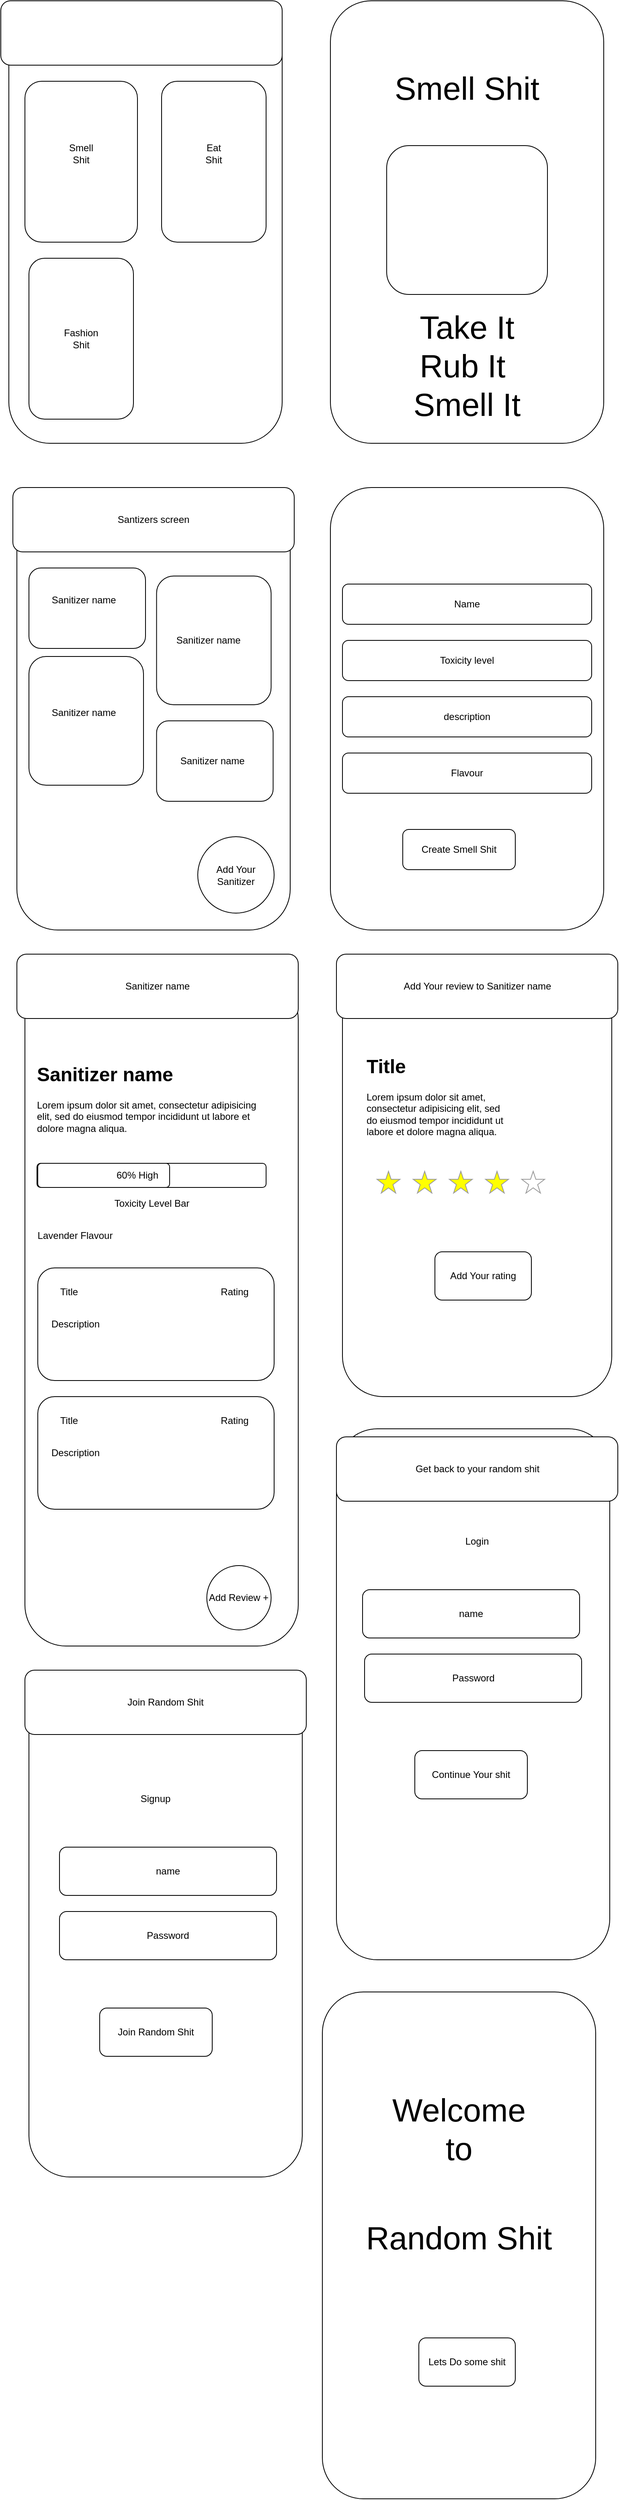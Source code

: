 <mxfile version="13.6.10" type="github"><diagram id="icwksz6A4K-p9O6UGd0l" name="Page-1"><mxGraphModel dx="1186" dy="796" grid="1" gridSize="10" guides="1" tooltips="1" connect="1" arrows="1" fold="1" page="1" pageScale="1" pageWidth="827" pageHeight="1169" math="0" shadow="0"><root><mxCell id="0"/><mxCell id="1" parent="0"/><mxCell id="0wUzJS8gDrJflzglDhJk-1" value="" style="rounded=1;whiteSpace=wrap;html=1;" vertex="1" parent="1"><mxGeometry x="30" y="35" width="340" height="550" as="geometry"/></mxCell><mxCell id="0wUzJS8gDrJflzglDhJk-2" value="" style="rounded=1;whiteSpace=wrap;html=1;" vertex="1" parent="1"><mxGeometry x="20" y="35" width="350" height="80" as="geometry"/></mxCell><mxCell id="0wUzJS8gDrJflzglDhJk-3" value="" style="rounded=1;whiteSpace=wrap;html=1;" vertex="1" parent="1"><mxGeometry x="50" y="135" width="140" height="200" as="geometry"/></mxCell><mxCell id="0wUzJS8gDrJflzglDhJk-4" value="" style="rounded=1;whiteSpace=wrap;html=1;" vertex="1" parent="1"><mxGeometry x="220" y="135" width="130" height="200" as="geometry"/></mxCell><mxCell id="0wUzJS8gDrJflzglDhJk-6" value="" style="rounded=1;whiteSpace=wrap;html=1;" vertex="1" parent="1"><mxGeometry x="55" y="355" width="130" height="200" as="geometry"/></mxCell><mxCell id="0wUzJS8gDrJflzglDhJk-7" value="Smell Shit" style="text;html=1;strokeColor=none;fillColor=none;align=center;verticalAlign=middle;whiteSpace=wrap;rounded=0;" vertex="1" parent="1"><mxGeometry x="100" y="215" width="40" height="20" as="geometry"/></mxCell><mxCell id="0wUzJS8gDrJflzglDhJk-8" value="Eat Shit" style="text;html=1;strokeColor=none;fillColor=none;align=center;verticalAlign=middle;whiteSpace=wrap;rounded=0;" vertex="1" parent="1"><mxGeometry x="265" y="215" width="40" height="20" as="geometry"/></mxCell><mxCell id="0wUzJS8gDrJflzglDhJk-9" value="Fashion Shit" style="text;html=1;strokeColor=none;fillColor=none;align=center;verticalAlign=middle;whiteSpace=wrap;rounded=0;" vertex="1" parent="1"><mxGeometry x="100" y="445" width="40" height="20" as="geometry"/></mxCell><mxCell id="0wUzJS8gDrJflzglDhJk-10" value="" style="rounded=1;whiteSpace=wrap;html=1;" vertex="1" parent="1"><mxGeometry x="430" y="35" width="340" height="550" as="geometry"/></mxCell><mxCell id="0wUzJS8gDrJflzglDhJk-12" value="" style="rounded=1;whiteSpace=wrap;html=1;" vertex="1" parent="1"><mxGeometry x="500" y="215" width="200" height="185" as="geometry"/></mxCell><mxCell id="0wUzJS8gDrJflzglDhJk-13" value="&lt;font style=&quot;font-size: 40px&quot;&gt;Smell Shit&lt;/font&gt;" style="text;html=1;strokeColor=none;fillColor=none;align=center;verticalAlign=middle;whiteSpace=wrap;rounded=0;" vertex="1" parent="1"><mxGeometry x="500" y="115" width="200" height="55" as="geometry"/></mxCell><mxCell id="0wUzJS8gDrJflzglDhJk-14" value="&lt;font style=&quot;font-size: 40px&quot;&gt;Take It&lt;br&gt;Rub It&amp;nbsp;&lt;br&gt;Smell It&lt;br&gt;&lt;/font&gt;" style="text;html=1;strokeColor=none;fillColor=none;align=center;verticalAlign=middle;whiteSpace=wrap;rounded=0;" vertex="1" parent="1"><mxGeometry x="500" y="460" width="200" height="55" as="geometry"/></mxCell><mxCell id="0wUzJS8gDrJflzglDhJk-15" value="" style="rounded=1;whiteSpace=wrap;html=1;" vertex="1" parent="1"><mxGeometry x="40" y="640" width="340" height="550" as="geometry"/></mxCell><mxCell id="0wUzJS8gDrJflzglDhJk-16" value="" style="rounded=1;whiteSpace=wrap;html=1;" vertex="1" parent="1"><mxGeometry x="55" y="740" width="145" height="100" as="geometry"/></mxCell><mxCell id="0wUzJS8gDrJflzglDhJk-17" value="Sanitizer name&amp;nbsp;" style="text;html=1;strokeColor=none;fillColor=none;align=center;verticalAlign=middle;whiteSpace=wrap;rounded=0;" vertex="1" parent="1"><mxGeometry x="60" y="770" width="130" height="20" as="geometry"/></mxCell><mxCell id="0wUzJS8gDrJflzglDhJk-18" style="edgeStyle=orthogonalEdgeStyle;rounded=0;orthogonalLoop=1;jettySize=auto;html=1;exitX=0.5;exitY=1;exitDx=0;exitDy=0;" edge="1" parent="1" source="0wUzJS8gDrJflzglDhJk-17" target="0wUzJS8gDrJflzglDhJk-17"><mxGeometry relative="1" as="geometry"/></mxCell><mxCell id="0wUzJS8gDrJflzglDhJk-19" value="" style="rounded=1;whiteSpace=wrap;html=1;" vertex="1" parent="1"><mxGeometry x="213.75" y="750" width="142.5" height="160" as="geometry"/></mxCell><mxCell id="0wUzJS8gDrJflzglDhJk-21" value="Add Your Sanitizer" style="ellipse;whiteSpace=wrap;html=1;aspect=fixed;" vertex="1" parent="1"><mxGeometry x="265" y="1074" width="95" height="95" as="geometry"/></mxCell><mxCell id="0wUzJS8gDrJflzglDhJk-22" value="" style="rounded=1;whiteSpace=wrap;html=1;" vertex="1" parent="1"><mxGeometry x="430" y="640" width="340" height="550" as="geometry"/></mxCell><mxCell id="0wUzJS8gDrJflzglDhJk-23" value="Name" style="rounded=1;whiteSpace=wrap;html=1;" vertex="1" parent="1"><mxGeometry x="445" y="760" width="310" height="50" as="geometry"/></mxCell><mxCell id="0wUzJS8gDrJflzglDhJk-24" value="Toxicity level" style="rounded=1;whiteSpace=wrap;html=1;" vertex="1" parent="1"><mxGeometry x="445" y="830" width="310" height="50" as="geometry"/></mxCell><mxCell id="0wUzJS8gDrJflzglDhJk-25" value="description" style="rounded=1;whiteSpace=wrap;html=1;" vertex="1" parent="1"><mxGeometry x="445" y="900" width="310" height="50" as="geometry"/></mxCell><mxCell id="0wUzJS8gDrJflzglDhJk-26" value="Flavour" style="rounded=1;whiteSpace=wrap;html=1;" vertex="1" parent="1"><mxGeometry x="445" y="970" width="310" height="50" as="geometry"/></mxCell><mxCell id="0wUzJS8gDrJflzglDhJk-27" value="Create Smell Shit" style="rounded=1;whiteSpace=wrap;html=1;" vertex="1" parent="1"><mxGeometry x="520" y="1065" width="140" height="50" as="geometry"/></mxCell><mxCell id="0wUzJS8gDrJflzglDhJk-28" value="Santizers screen" style="rounded=1;whiteSpace=wrap;html=1;" vertex="1" parent="1"><mxGeometry x="35" y="640" width="350" height="80" as="geometry"/></mxCell><mxCell id="0wUzJS8gDrJflzglDhJk-29" value="" style="rounded=1;whiteSpace=wrap;html=1;" vertex="1" parent="1"><mxGeometry x="50" y="1250" width="340" height="830" as="geometry"/></mxCell><mxCell id="0wUzJS8gDrJflzglDhJk-30" value="" style="rounded=1;whiteSpace=wrap;html=1;" vertex="1" parent="1"><mxGeometry x="55" y="850" width="142.5" height="160" as="geometry"/></mxCell><mxCell id="0wUzJS8gDrJflzglDhJk-31" value="" style="rounded=1;whiteSpace=wrap;html=1;" vertex="1" parent="1"><mxGeometry x="213.75" y="930" width="145" height="100" as="geometry"/></mxCell><mxCell id="0wUzJS8gDrJflzglDhJk-32" value="Sanitizer name&amp;nbsp;" style="text;html=1;strokeColor=none;fillColor=none;align=center;verticalAlign=middle;whiteSpace=wrap;rounded=0;" vertex="1" parent="1"><mxGeometry x="215" y="820" width="130" height="20" as="geometry"/></mxCell><mxCell id="0wUzJS8gDrJflzglDhJk-33" value="Sanitizer name&amp;nbsp;" style="text;html=1;strokeColor=none;fillColor=none;align=center;verticalAlign=middle;whiteSpace=wrap;rounded=0;" vertex="1" parent="1"><mxGeometry x="60" y="910" width="130" height="20" as="geometry"/></mxCell><mxCell id="0wUzJS8gDrJflzglDhJk-34" value="Sanitizer name&amp;nbsp;" style="text;html=1;strokeColor=none;fillColor=none;align=center;verticalAlign=middle;whiteSpace=wrap;rounded=0;" vertex="1" parent="1"><mxGeometry x="220" y="970" width="130" height="20" as="geometry"/></mxCell><mxCell id="0wUzJS8gDrJflzglDhJk-35" value="Sanitizer name" style="rounded=1;whiteSpace=wrap;html=1;" vertex="1" parent="1"><mxGeometry x="40" y="1220" width="350" height="80" as="geometry"/></mxCell><mxCell id="0wUzJS8gDrJflzglDhJk-37" value="&lt;h1&gt;Sanitizer name&lt;/h1&gt;&lt;p&gt;Lorem ipsum dolor sit amet, consectetur adipisicing elit, sed do eiusmod tempor incididunt ut labore et dolore magna aliqua.&lt;/p&gt;" style="text;html=1;strokeColor=none;fillColor=none;spacing=5;spacingTop=-20;whiteSpace=wrap;overflow=hidden;rounded=0;" vertex="1" parent="1"><mxGeometry x="60" y="1350" width="300" height="120" as="geometry"/></mxCell><mxCell id="0wUzJS8gDrJflzglDhJk-39" value="" style="rounded=1;whiteSpace=wrap;html=1;" vertex="1" parent="1"><mxGeometry x="65" y="1480" width="285" height="30" as="geometry"/></mxCell><mxCell id="0wUzJS8gDrJflzglDhJk-40" value="" style="rounded=1;whiteSpace=wrap;html=1;" vertex="1" parent="1"><mxGeometry x="66" y="1480" width="164" height="30" as="geometry"/></mxCell><mxCell id="0wUzJS8gDrJflzglDhJk-41" value="Toxicity Level Bar" style="text;html=1;strokeColor=none;fillColor=none;align=center;verticalAlign=middle;whiteSpace=wrap;rounded=0;" vertex="1" parent="1"><mxGeometry x="124.5" y="1520" width="166" height="20" as="geometry"/></mxCell><mxCell id="0wUzJS8gDrJflzglDhJk-42" value="60% High" style="text;html=1;strokeColor=none;fillColor=none;align=center;verticalAlign=middle;whiteSpace=wrap;rounded=0;" vertex="1" parent="1"><mxGeometry x="160" y="1485" width="60" height="20" as="geometry"/></mxCell><mxCell id="0wUzJS8gDrJflzglDhJk-43" value="Lavender Flavour" style="text;html=1;strokeColor=none;fillColor=none;align=center;verticalAlign=middle;whiteSpace=wrap;rounded=0;" vertex="1" parent="1"><mxGeometry x="35" y="1560" width="155" height="20" as="geometry"/></mxCell><mxCell id="0wUzJS8gDrJflzglDhJk-44" value="" style="rounded=1;whiteSpace=wrap;html=1;" vertex="1" parent="1"><mxGeometry x="66" y="1610" width="294" height="140" as="geometry"/></mxCell><mxCell id="0wUzJS8gDrJflzglDhJk-45" value="Title" style="text;html=1;strokeColor=none;fillColor=none;align=center;verticalAlign=middle;whiteSpace=wrap;rounded=0;" vertex="1" parent="1"><mxGeometry x="85" y="1630" width="40" height="20" as="geometry"/></mxCell><mxCell id="0wUzJS8gDrJflzglDhJk-46" value="Rating" style="text;html=1;strokeColor=none;fillColor=none;align=center;verticalAlign=middle;whiteSpace=wrap;rounded=0;" vertex="1" parent="1"><mxGeometry x="291" y="1630" width="40" height="20" as="geometry"/></mxCell><mxCell id="0wUzJS8gDrJflzglDhJk-47" value="Description" style="text;html=1;strokeColor=none;fillColor=none;align=center;verticalAlign=middle;whiteSpace=wrap;rounded=0;" vertex="1" parent="1"><mxGeometry x="93" y="1670" width="40" height="20" as="geometry"/></mxCell><mxCell id="0wUzJS8gDrJflzglDhJk-48" value="" style="rounded=1;whiteSpace=wrap;html=1;" vertex="1" parent="1"><mxGeometry x="66" y="1770" width="294" height="140" as="geometry"/></mxCell><mxCell id="0wUzJS8gDrJflzglDhJk-49" value="Title" style="text;html=1;strokeColor=none;fillColor=none;align=center;verticalAlign=middle;whiteSpace=wrap;rounded=0;" vertex="1" parent="1"><mxGeometry x="85" y="1790" width="40" height="20" as="geometry"/></mxCell><mxCell id="0wUzJS8gDrJflzglDhJk-50" value="Rating" style="text;html=1;strokeColor=none;fillColor=none;align=center;verticalAlign=middle;whiteSpace=wrap;rounded=0;" vertex="1" parent="1"><mxGeometry x="291" y="1790" width="40" height="20" as="geometry"/></mxCell><mxCell id="0wUzJS8gDrJflzglDhJk-51" value="Description" style="text;html=1;strokeColor=none;fillColor=none;align=center;verticalAlign=middle;whiteSpace=wrap;rounded=0;" vertex="1" parent="1"><mxGeometry x="93" y="1830" width="40" height="20" as="geometry"/></mxCell><mxCell id="0wUzJS8gDrJflzglDhJk-52" value="Add Review +" style="ellipse;whiteSpace=wrap;html=1;aspect=fixed;" vertex="1" parent="1"><mxGeometry x="276.25" y="1980" width="80" height="80" as="geometry"/></mxCell><mxCell id="0wUzJS8gDrJflzglDhJk-53" value="" style="rounded=1;whiteSpace=wrap;html=1;" vertex="1" parent="1"><mxGeometry x="445" y="1220" width="335" height="550" as="geometry"/></mxCell><mxCell id="0wUzJS8gDrJflzglDhJk-54" value="Add Your review to Sanitizer name" style="rounded=1;whiteSpace=wrap;html=1;" vertex="1" parent="1"><mxGeometry x="437.5" y="1220" width="350" height="80" as="geometry"/></mxCell><mxCell id="0wUzJS8gDrJflzglDhJk-55" value="&lt;h1&gt;Title&lt;/h1&gt;&lt;p&gt;Lorem ipsum dolor sit amet, consectetur adipisicing elit, sed do eiusmod tempor incididunt ut labore et dolore magna aliqua.&lt;/p&gt;" style="text;html=1;strokeColor=none;fillColor=none;spacing=5;spacingTop=-20;whiteSpace=wrap;overflow=hidden;rounded=0;" vertex="1" parent="1"><mxGeometry x="470" y="1340" width="190" height="120" as="geometry"/></mxCell><mxCell id="0wUzJS8gDrJflzglDhJk-56" value="" style="verticalLabelPosition=bottom;shadow=0;dashed=0;align=center;html=1;verticalAlign=top;strokeWidth=1;shape=mxgraph.mockup.misc.rating;strokeColor=#999999;fillColor=#ffff00;emptyFillColor=#ffffff;grade=4;ratingScale=5;ratingStyle=star;" vertex="1" parent="1"><mxGeometry x="488" y="1490" width="225" height="30" as="geometry"/></mxCell><mxCell id="0wUzJS8gDrJflzglDhJk-57" value="Add Your rating" style="rounded=1;whiteSpace=wrap;html=1;" vertex="1" parent="1"><mxGeometry x="560" y="1590" width="120" height="60" as="geometry"/></mxCell><mxCell id="0wUzJS8gDrJflzglDhJk-58" value="" style="rounded=1;whiteSpace=wrap;html=1;" vertex="1" parent="1"><mxGeometry x="437.5" y="1810" width="340" height="660" as="geometry"/></mxCell><mxCell id="0wUzJS8gDrJflzglDhJk-59" value="Get back to your random shit" style="rounded=1;whiteSpace=wrap;html=1;" vertex="1" parent="1"><mxGeometry x="437.5" y="1820" width="350" height="80" as="geometry"/></mxCell><mxCell id="0wUzJS8gDrJflzglDhJk-60" value="name" style="rounded=1;whiteSpace=wrap;html=1;" vertex="1" parent="1"><mxGeometry x="470" y="2010" width="270" height="60" as="geometry"/></mxCell><mxCell id="0wUzJS8gDrJflzglDhJk-61" value="Password" style="rounded=1;whiteSpace=wrap;html=1;" vertex="1" parent="1"><mxGeometry x="472.5" y="2090" width="270" height="60" as="geometry"/></mxCell><mxCell id="0wUzJS8gDrJflzglDhJk-62" value="Continue Your shit" style="rounded=1;whiteSpace=wrap;html=1;" vertex="1" parent="1"><mxGeometry x="535" y="2210" width="140" height="60" as="geometry"/></mxCell><mxCell id="0wUzJS8gDrJflzglDhJk-63" value="Login" style="text;html=1;strokeColor=none;fillColor=none;align=center;verticalAlign=middle;whiteSpace=wrap;rounded=0;" vertex="1" parent="1"><mxGeometry x="560" y="1940" width="105" height="20" as="geometry"/></mxCell><mxCell id="0wUzJS8gDrJflzglDhJk-65" value="" style="rounded=1;whiteSpace=wrap;html=1;" vertex="1" parent="1"><mxGeometry x="55" y="2110" width="340" height="630" as="geometry"/></mxCell><mxCell id="0wUzJS8gDrJflzglDhJk-66" value="Join Random Shit" style="rounded=1;whiteSpace=wrap;html=1;" vertex="1" parent="1"><mxGeometry x="50" y="2110" width="350" height="80" as="geometry"/></mxCell><mxCell id="0wUzJS8gDrJflzglDhJk-67" value="Signup" style="text;html=1;strokeColor=none;fillColor=none;align=center;verticalAlign=middle;whiteSpace=wrap;rounded=0;" vertex="1" parent="1"><mxGeometry x="160" y="2260" width="105" height="20" as="geometry"/></mxCell><mxCell id="0wUzJS8gDrJflzglDhJk-68" value="name" style="rounded=1;whiteSpace=wrap;html=1;" vertex="1" parent="1"><mxGeometry x="93" y="2330" width="270" height="60" as="geometry"/></mxCell><mxCell id="0wUzJS8gDrJflzglDhJk-69" value="Password" style="rounded=1;whiteSpace=wrap;html=1;" vertex="1" parent="1"><mxGeometry x="93" y="2410" width="270" height="60" as="geometry"/></mxCell><mxCell id="0wUzJS8gDrJflzglDhJk-70" value="Join Random Shit" style="rounded=1;whiteSpace=wrap;html=1;" vertex="1" parent="1"><mxGeometry x="143" y="2530" width="140" height="60" as="geometry"/></mxCell><mxCell id="0wUzJS8gDrJflzglDhJk-71" value="" style="rounded=1;whiteSpace=wrap;html=1;" vertex="1" parent="1"><mxGeometry x="420" y="2510" width="340" height="630" as="geometry"/></mxCell><mxCell id="0wUzJS8gDrJflzglDhJk-72" value="&lt;font style=&quot;font-size: 40px&quot;&gt;Welcome to&lt;/font&gt;" style="text;html=1;strokeColor=none;fillColor=none;align=center;verticalAlign=middle;whiteSpace=wrap;rounded=0;" vertex="1" parent="1"><mxGeometry x="570" y="2670" width="40" height="20" as="geometry"/></mxCell><mxCell id="0wUzJS8gDrJflzglDhJk-73" value="&lt;font style=&quot;font-size: 40px&quot;&gt;Random Shit&lt;/font&gt;" style="text;html=1;strokeColor=none;fillColor=none;align=center;verticalAlign=middle;whiteSpace=wrap;rounded=0;" vertex="1" parent="1"><mxGeometry x="470" y="2720" width="240" height="190" as="geometry"/></mxCell><mxCell id="0wUzJS8gDrJflzglDhJk-74" value="Lets Do some shit" style="rounded=1;whiteSpace=wrap;html=1;" vertex="1" parent="1"><mxGeometry x="540" y="2940" width="120" height="60" as="geometry"/></mxCell></root></mxGraphModel></diagram></mxfile>